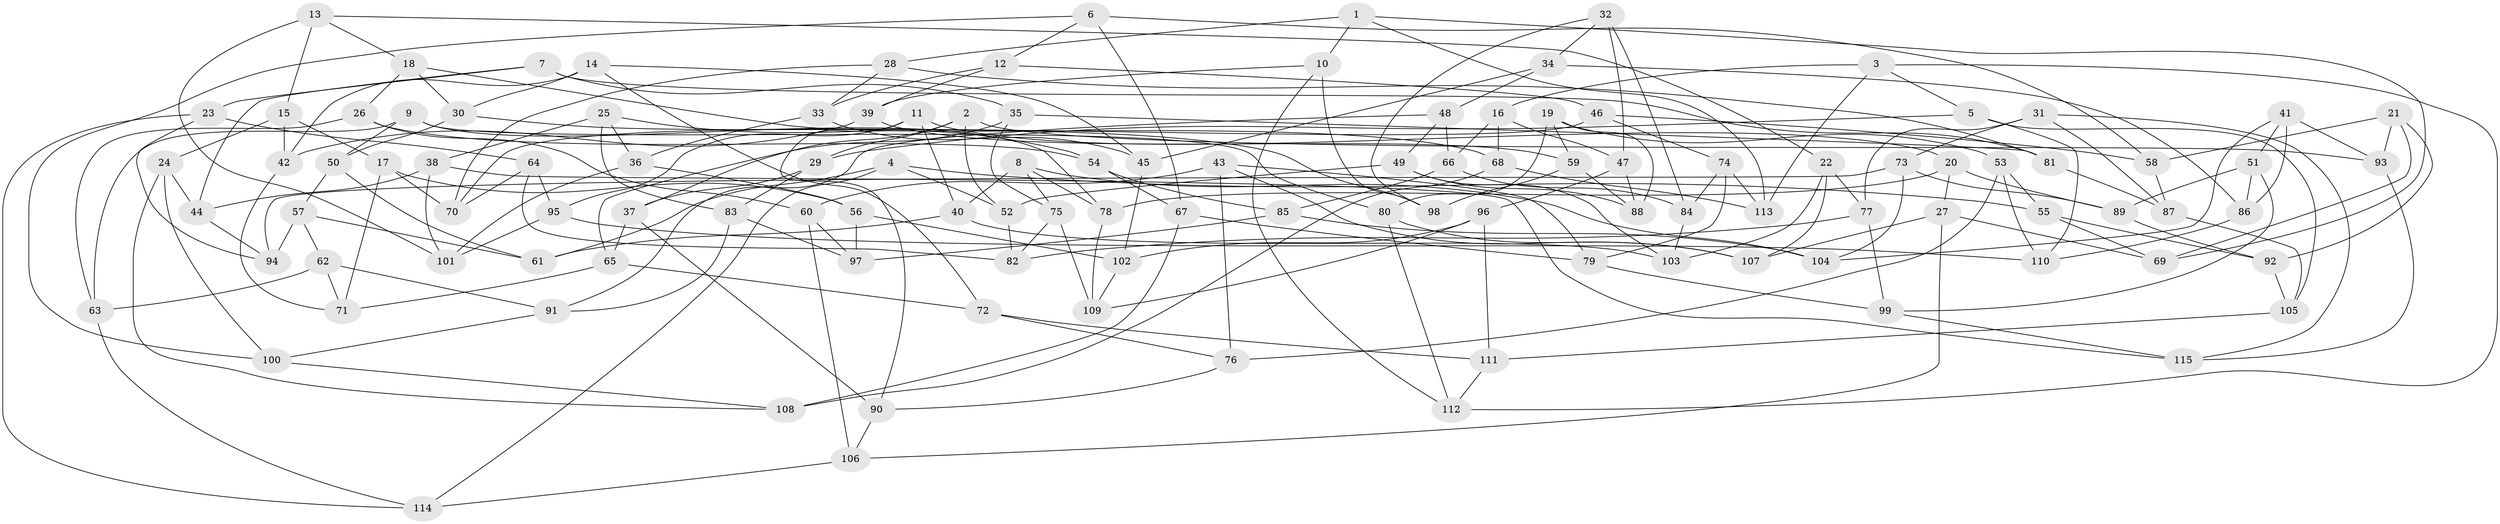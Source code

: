// coarse degree distribution, {4: 0.525, 6: 0.35, 5: 0.0875, 3: 0.0375}
// Generated by graph-tools (version 1.1) at 2025/24/03/03/25 07:24:28]
// undirected, 115 vertices, 230 edges
graph export_dot {
graph [start="1"]
  node [color=gray90,style=filled];
  1;
  2;
  3;
  4;
  5;
  6;
  7;
  8;
  9;
  10;
  11;
  12;
  13;
  14;
  15;
  16;
  17;
  18;
  19;
  20;
  21;
  22;
  23;
  24;
  25;
  26;
  27;
  28;
  29;
  30;
  31;
  32;
  33;
  34;
  35;
  36;
  37;
  38;
  39;
  40;
  41;
  42;
  43;
  44;
  45;
  46;
  47;
  48;
  49;
  50;
  51;
  52;
  53;
  54;
  55;
  56;
  57;
  58;
  59;
  60;
  61;
  62;
  63;
  64;
  65;
  66;
  67;
  68;
  69;
  70;
  71;
  72;
  73;
  74;
  75;
  76;
  77;
  78;
  79;
  80;
  81;
  82;
  83;
  84;
  85;
  86;
  87;
  88;
  89;
  90;
  91;
  92;
  93;
  94;
  95;
  96;
  97;
  98;
  99;
  100;
  101;
  102;
  103;
  104;
  105;
  106;
  107;
  108;
  109;
  110;
  111;
  112;
  113;
  114;
  115;
  1 -- 28;
  1 -- 10;
  1 -- 113;
  1 -- 69;
  2 -- 37;
  2 -- 29;
  2 -- 93;
  2 -- 52;
  3 -- 16;
  3 -- 113;
  3 -- 5;
  3 -- 112;
  4 -- 61;
  4 -- 114;
  4 -- 52;
  4 -- 55;
  5 -- 105;
  5 -- 110;
  5 -- 29;
  6 -- 12;
  6 -- 67;
  6 -- 100;
  6 -- 58;
  7 -- 35;
  7 -- 81;
  7 -- 44;
  7 -- 23;
  8 -- 78;
  8 -- 40;
  8 -- 75;
  8 -- 104;
  9 -- 80;
  9 -- 50;
  9 -- 63;
  9 -- 78;
  10 -- 39;
  10 -- 98;
  10 -- 112;
  11 -- 90;
  11 -- 40;
  11 -- 20;
  11 -- 95;
  12 -- 33;
  12 -- 39;
  12 -- 46;
  13 -- 22;
  13 -- 15;
  13 -- 18;
  13 -- 101;
  14 -- 45;
  14 -- 42;
  14 -- 72;
  14 -- 30;
  15 -- 24;
  15 -- 17;
  15 -- 42;
  16 -- 68;
  16 -- 66;
  16 -- 47;
  17 -- 70;
  17 -- 71;
  17 -- 56;
  18 -- 68;
  18 -- 30;
  18 -- 26;
  19 -- 88;
  19 -- 80;
  19 -- 53;
  19 -- 59;
  20 -- 27;
  20 -- 78;
  20 -- 89;
  21 -- 69;
  21 -- 58;
  21 -- 92;
  21 -- 93;
  22 -- 103;
  22 -- 77;
  22 -- 107;
  23 -- 114;
  23 -- 64;
  23 -- 94;
  24 -- 108;
  24 -- 44;
  24 -- 100;
  25 -- 83;
  25 -- 36;
  25 -- 54;
  25 -- 38;
  26 -- 60;
  26 -- 63;
  26 -- 54;
  27 -- 106;
  27 -- 69;
  27 -- 107;
  28 -- 70;
  28 -- 33;
  28 -- 81;
  29 -- 37;
  29 -- 83;
  30 -- 98;
  30 -- 50;
  31 -- 73;
  31 -- 77;
  31 -- 87;
  31 -- 115;
  32 -- 84;
  32 -- 98;
  32 -- 47;
  32 -- 34;
  33 -- 36;
  33 -- 45;
  34 -- 48;
  34 -- 45;
  34 -- 86;
  35 -- 75;
  35 -- 65;
  35 -- 81;
  36 -- 101;
  36 -- 56;
  37 -- 90;
  37 -- 65;
  38 -- 115;
  38 -- 44;
  38 -- 101;
  39 -- 59;
  39 -- 42;
  40 -- 103;
  40 -- 61;
  41 -- 51;
  41 -- 104;
  41 -- 86;
  41 -- 93;
  42 -- 71;
  43 -- 60;
  43 -- 76;
  43 -- 107;
  43 -- 79;
  44 -- 94;
  45 -- 102;
  46 -- 70;
  46 -- 74;
  46 -- 58;
  47 -- 96;
  47 -- 88;
  48 -- 49;
  48 -- 66;
  48 -- 91;
  49 -- 88;
  49 -- 103;
  49 -- 52;
  50 -- 57;
  50 -- 61;
  51 -- 89;
  51 -- 86;
  51 -- 99;
  52 -- 82;
  53 -- 110;
  53 -- 76;
  53 -- 55;
  54 -- 85;
  54 -- 67;
  55 -- 69;
  55 -- 92;
  56 -- 102;
  56 -- 97;
  57 -- 94;
  57 -- 62;
  57 -- 61;
  58 -- 87;
  59 -- 88;
  59 -- 98;
  60 -- 106;
  60 -- 97;
  62 -- 91;
  62 -- 71;
  62 -- 63;
  63 -- 114;
  64 -- 70;
  64 -- 95;
  64 -- 82;
  65 -- 72;
  65 -- 71;
  66 -- 85;
  66 -- 84;
  67 -- 79;
  67 -- 108;
  68 -- 108;
  68 -- 113;
  72 -- 111;
  72 -- 76;
  73 -- 94;
  73 -- 89;
  73 -- 104;
  74 -- 79;
  74 -- 113;
  74 -- 84;
  75 -- 82;
  75 -- 109;
  76 -- 90;
  77 -- 82;
  77 -- 99;
  78 -- 109;
  79 -- 99;
  80 -- 112;
  80 -- 107;
  81 -- 87;
  83 -- 97;
  83 -- 91;
  84 -- 103;
  85 -- 104;
  85 -- 97;
  86 -- 110;
  87 -- 105;
  89 -- 92;
  90 -- 106;
  91 -- 100;
  92 -- 105;
  93 -- 115;
  95 -- 101;
  95 -- 110;
  96 -- 111;
  96 -- 109;
  96 -- 102;
  99 -- 115;
  100 -- 108;
  102 -- 109;
  105 -- 111;
  106 -- 114;
  111 -- 112;
}
